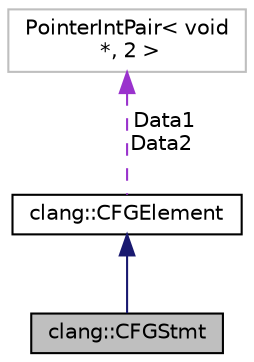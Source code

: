 digraph "clang::CFGStmt"
{
 // LATEX_PDF_SIZE
  bgcolor="transparent";
  edge [fontname="Helvetica",fontsize="10",labelfontname="Helvetica",labelfontsize="10"];
  node [fontname="Helvetica",fontsize="10",shape=record];
  Node1 [label="clang::CFGStmt",height=0.2,width=0.4,color="black", fillcolor="grey75", style="filled", fontcolor="black",tooltip=" "];
  Node2 -> Node1 [dir="back",color="midnightblue",fontsize="10",style="solid",fontname="Helvetica"];
  Node2 [label="clang::CFGElement",height=0.2,width=0.4,color="black",URL="$classclang_1_1CFGElement.html",tooltip="Represents a top-level expression in a basic block."];
  Node3 -> Node2 [dir="back",color="darkorchid3",fontsize="10",style="dashed",label=" Data1\nData2" ,fontname="Helvetica"];
  Node3 [label="PointerIntPair\< void\l *, 2 \>",height=0.2,width=0.4,color="grey75",tooltip=" "];
}
